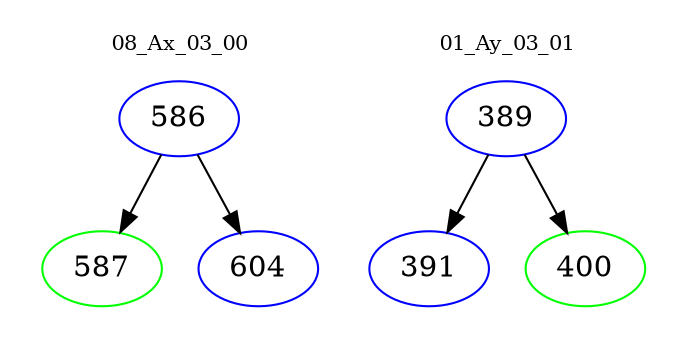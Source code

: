digraph{
subgraph cluster_0 {
color = white
label = "08_Ax_03_00";
fontsize=10;
T0_586 [label="586", color="blue"]
T0_586 -> T0_587 [color="black"]
T0_587 [label="587", color="green"]
T0_586 -> T0_604 [color="black"]
T0_604 [label="604", color="blue"]
}
subgraph cluster_1 {
color = white
label = "01_Ay_03_01";
fontsize=10;
T1_389 [label="389", color="blue"]
T1_389 -> T1_391 [color="black"]
T1_391 [label="391", color="blue"]
T1_389 -> T1_400 [color="black"]
T1_400 [label="400", color="green"]
}
}
